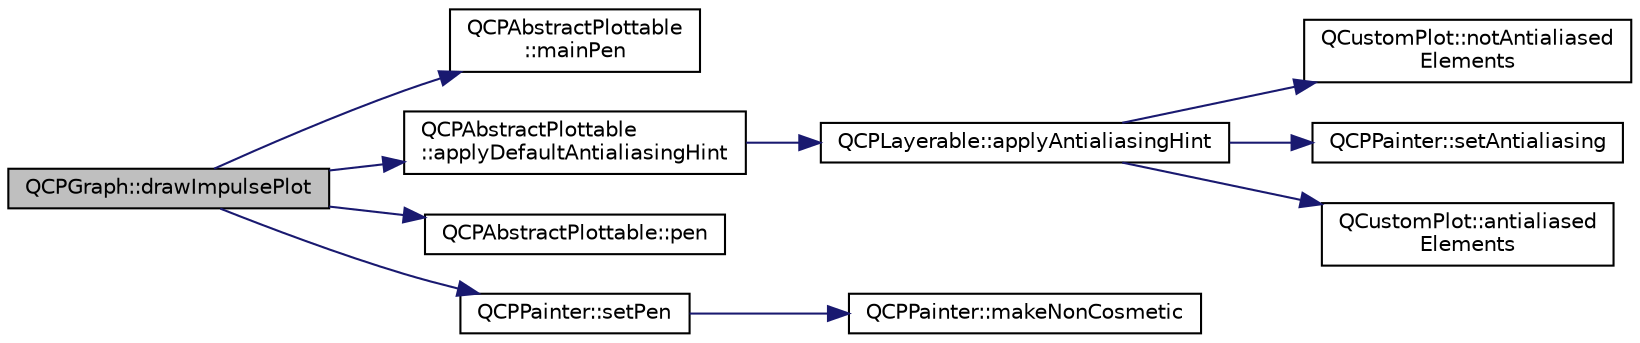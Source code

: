 digraph "QCPGraph::drawImpulsePlot"
{
  edge [fontname="Helvetica",fontsize="10",labelfontname="Helvetica",labelfontsize="10"];
  node [fontname="Helvetica",fontsize="10",shape=record];
  rankdir="LR";
  Node214 [label="QCPGraph::drawImpulsePlot",height=0.2,width=0.4,color="black", fillcolor="grey75", style="filled", fontcolor="black"];
  Node214 -> Node215 [color="midnightblue",fontsize="10",style="solid",fontname="Helvetica"];
  Node215 [label="QCPAbstractPlottable\l::mainPen",height=0.2,width=0.4,color="black", fillcolor="white", style="filled",URL="$class_q_c_p_abstract_plottable.html#abd790a3b229239f49067f136633a4b98"];
  Node214 -> Node216 [color="midnightblue",fontsize="10",style="solid",fontname="Helvetica"];
  Node216 [label="QCPAbstractPlottable\l::applyDefaultAntialiasingHint",height=0.2,width=0.4,color="black", fillcolor="white", style="filled",URL="$class_q_c_p_abstract_plottable.html#a59a80773c5cefc05a0646ac8e1149ed5"];
  Node216 -> Node217 [color="midnightblue",fontsize="10",style="solid",fontname="Helvetica"];
  Node217 [label="QCPLayerable::applyAntialiasingHint",height=0.2,width=0.4,color="black", fillcolor="white", style="filled",URL="$class_q_c_p_layerable.html#acb663e375d2d36dc5c55021ee5a2119b"];
  Node217 -> Node218 [color="midnightblue",fontsize="10",style="solid",fontname="Helvetica"];
  Node218 [label="QCustomPlot::notAntialiased\lElements",height=0.2,width=0.4,color="black", fillcolor="white", style="filled",URL="$class_q_custom_plot.html#a75571bc5b2167e83def132fc993091b3"];
  Node217 -> Node219 [color="midnightblue",fontsize="10",style="solid",fontname="Helvetica"];
  Node219 [label="QCPPainter::setAntialiasing",height=0.2,width=0.4,color="black", fillcolor="white", style="filled",URL="$class_q_c_p_painter.html#aaba1deb9188244d9ea65b035112b4d05"];
  Node217 -> Node220 [color="midnightblue",fontsize="10",style="solid",fontname="Helvetica"];
  Node220 [label="QCustomPlot::antialiased\lElements",height=0.2,width=0.4,color="black", fillcolor="white", style="filled",URL="$class_q_custom_plot.html#a631762eb183aceecee73d30e108641ee"];
  Node214 -> Node221 [color="midnightblue",fontsize="10",style="solid",fontname="Helvetica"];
  Node221 [label="QCPAbstractPlottable::pen",height=0.2,width=0.4,color="black", fillcolor="white", style="filled",URL="$class_q_c_p_abstract_plottable.html#ad5972efc31344e5a7a78ab4f8864b2d3"];
  Node214 -> Node222 [color="midnightblue",fontsize="10",style="solid",fontname="Helvetica"];
  Node222 [label="QCPPainter::setPen",height=0.2,width=0.4,color="black", fillcolor="white", style="filled",URL="$class_q_c_p_painter.html#af9c7a4cd1791403901f8c5b82a150195"];
  Node222 -> Node223 [color="midnightblue",fontsize="10",style="solid",fontname="Helvetica"];
  Node223 [label="QCPPainter::makeNonCosmetic",height=0.2,width=0.4,color="black", fillcolor="white", style="filled",URL="$class_q_c_p_painter.html#a7e63fbcf47e35c6f2ecd11b8fef7c7d8"];
}
